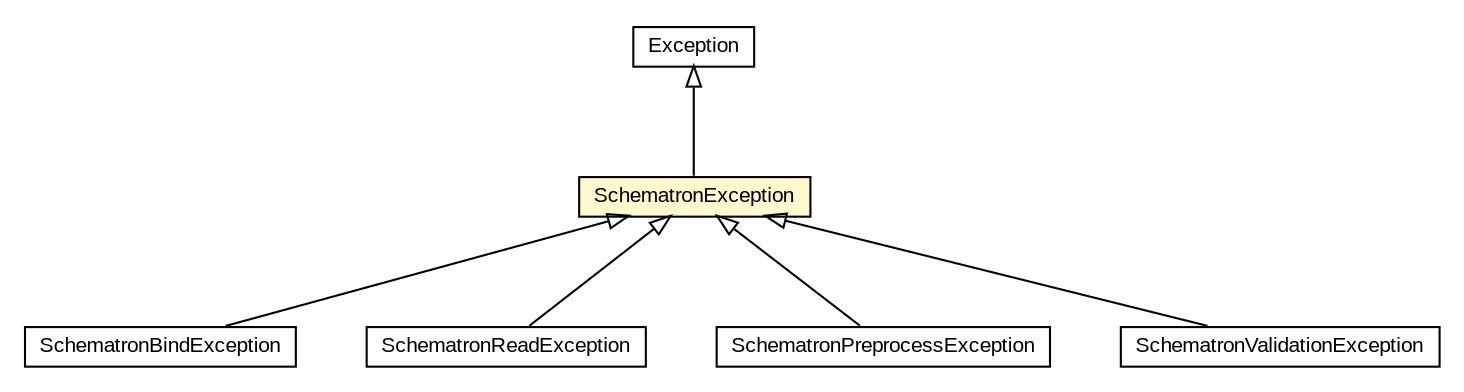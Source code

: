 #!/usr/local/bin/dot
#
# Class diagram 
# Generated by UMLGraph version 5.1 (http://www.umlgraph.org/)
#

digraph G {
	edge [fontname="arial",fontsize=10,labelfontname="arial",labelfontsize=10];
	node [fontname="arial",fontsize=10,shape=plaintext];
	nodesep=0.25;
	ranksep=0.5;
	// com.helger.schematron.SchematronException
	c2363 [label=<<table title="com.helger.schematron.SchematronException" border="0" cellborder="1" cellspacing="0" cellpadding="2" port="p" bgcolor="lemonChiffon" href="./SchematronException.html">
		<tr><td><table border="0" cellspacing="0" cellpadding="1">
<tr><td align="center" balign="center"> SchematronException </td></tr>
		</table></td></tr>
		</table>>, fontname="arial", fontcolor="black", fontsize=10.0];
	// com.helger.schematron.pure.binding.SchematronBindException
	c2369 [label=<<table title="com.helger.schematron.pure.binding.SchematronBindException" border="0" cellborder="1" cellspacing="0" cellpadding="2" port="p" href="./pure/binding/SchematronBindException.html">
		<tr><td><table border="0" cellspacing="0" cellpadding="1">
<tr><td align="center" balign="center"> SchematronBindException </td></tr>
		</table></td></tr>
		</table>>, fontname="arial", fontcolor="black", fontsize=10.0];
	// com.helger.schematron.pure.exchange.SchematronReadException
	c2389 [label=<<table title="com.helger.schematron.pure.exchange.SchematronReadException" border="0" cellborder="1" cellspacing="0" cellpadding="2" port="p" href="./pure/exchange/SchematronReadException.html">
		<tr><td><table border="0" cellspacing="0" cellpadding="1">
<tr><td align="center" balign="center"> SchematronReadException </td></tr>
		</table></td></tr>
		</table>>, fontname="arial", fontcolor="black", fontsize=10.0];
	// com.helger.schematron.pure.preprocess.SchematronPreprocessException
	c2428 [label=<<table title="com.helger.schematron.pure.preprocess.SchematronPreprocessException" border="0" cellborder="1" cellspacing="0" cellpadding="2" port="p" href="./pure/preprocess/SchematronPreprocessException.html">
		<tr><td><table border="0" cellspacing="0" cellpadding="1">
<tr><td align="center" balign="center"> SchematronPreprocessException </td></tr>
		</table></td></tr>
		</table>>, fontname="arial", fontcolor="black", fontsize=10.0];
	// com.helger.schematron.pure.validation.SchematronValidationException
	c2431 [label=<<table title="com.helger.schematron.pure.validation.SchematronValidationException" border="0" cellborder="1" cellspacing="0" cellpadding="2" port="p" href="./pure/validation/SchematronValidationException.html">
		<tr><td><table border="0" cellspacing="0" cellpadding="1">
<tr><td align="center" balign="center"> SchematronValidationException </td></tr>
		</table></td></tr>
		</table>>, fontname="arial", fontcolor="black", fontsize=10.0];
	//com.helger.schematron.SchematronException extends java.lang.Exception
	c2474:p -> c2363:p [dir=back,arrowtail=empty];
	//com.helger.schematron.pure.binding.SchematronBindException extends com.helger.schematron.SchematronException
	c2363:p -> c2369:p [dir=back,arrowtail=empty];
	//com.helger.schematron.pure.exchange.SchematronReadException extends com.helger.schematron.SchematronException
	c2363:p -> c2389:p [dir=back,arrowtail=empty];
	//com.helger.schematron.pure.preprocess.SchematronPreprocessException extends com.helger.schematron.SchematronException
	c2363:p -> c2428:p [dir=back,arrowtail=empty];
	//com.helger.schematron.pure.validation.SchematronValidationException extends com.helger.schematron.SchematronException
	c2363:p -> c2431:p [dir=back,arrowtail=empty];
	// java.lang.Exception
	c2474 [label=<<table title="java.lang.Exception" border="0" cellborder="1" cellspacing="0" cellpadding="2" port="p" href="http://download.oracle.com/javase/6/docs/api/java/lang/Exception.html">
		<tr><td><table border="0" cellspacing="0" cellpadding="1">
<tr><td align="center" balign="center"> Exception </td></tr>
		</table></td></tr>
		</table>>, fontname="arial", fontcolor="black", fontsize=10.0];
}

